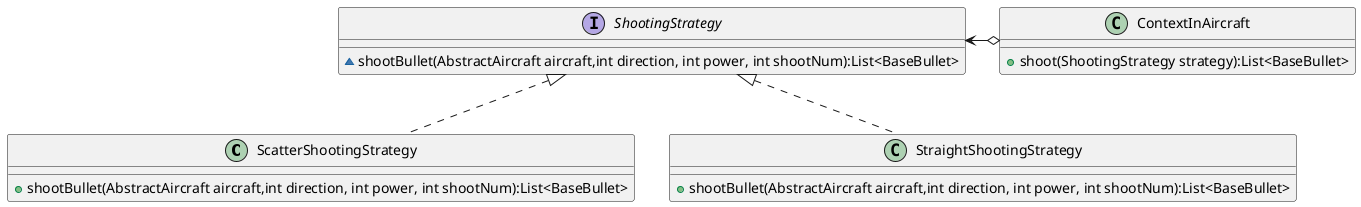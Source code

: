 @startuml
class ScatterShootingStrategy {
+ shootBullet(AbstractAircraft aircraft,int direction, int power, int shootNum):List<BaseBullet>
}
interface ShootingStrategy {
~ shootBullet(AbstractAircraft aircraft,int direction, int power, int shootNum):List<BaseBullet>
}
class StraightShootingStrategy {
+ shootBullet(AbstractAircraft aircraft,int direction, int power, int shootNum):List<BaseBullet>
}

class ContextInAircraft{
+ shoot(ShootingStrategy strategy):List<BaseBullet>

}

ShootingStrategy <|.. ScatterShootingStrategy
ShootingStrategy <|.. StraightShootingStrategy
ShootingStrategy <-o  ContextInAircraft
@enduml
